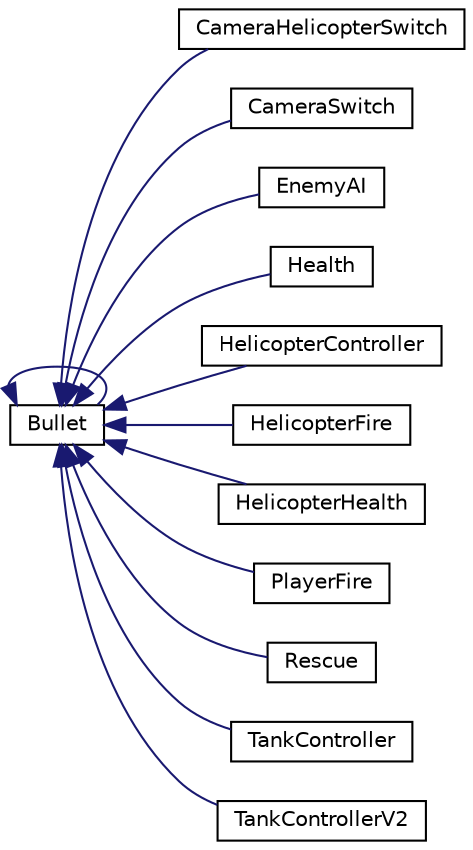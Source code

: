 digraph "Graphical Class Hierarchy"
{
  edge [fontname="Helvetica",fontsize="10",labelfontname="Helvetica",labelfontsize="10"];
  node [fontname="Helvetica",fontsize="10",shape=record];
  rankdir="LR";
  Node0 [label="MonoBehaviour",height=0.2,width=0.4,color="grey75", fillcolor="white", style="filled"];
  Node0 -> Node0 [dir="back",color="midnightblue",fontsize="10",style="solid",fontname="Helvetica"];
  Node0 [label="Bullet",height=0.2,width=0.4,color="black", fillcolor="white", style="filled",URL="$class_bullet.html"];
  Node0 -> Node2 [dir="back",color="midnightblue",fontsize="10",style="solid",fontname="Helvetica"];
  Node2 [label="CameraHelicopterSwitch",height=0.2,width=0.4,color="black", fillcolor="white", style="filled",URL="$class_camera_helicopter_switch.html"];
  Node0 -> Node3 [dir="back",color="midnightblue",fontsize="10",style="solid",fontname="Helvetica"];
  Node3 [label="CameraSwitch",height=0.2,width=0.4,color="black", fillcolor="white", style="filled",URL="$class_camera_switch.html"];
  Node0 -> Node4 [dir="back",color="midnightblue",fontsize="10",style="solid",fontname="Helvetica"];
  Node4 [label="EnemyAI",height=0.2,width=0.4,color="black", fillcolor="white", style="filled",URL="$class_enemy_a_i.html"];
  Node0 -> Node5 [dir="back",color="midnightblue",fontsize="10",style="solid",fontname="Helvetica"];
  Node5 [label="Health",height=0.2,width=0.4,color="black", fillcolor="white", style="filled",URL="$class_health.html"];
  Node0 -> Node6 [dir="back",color="midnightblue",fontsize="10",style="solid",fontname="Helvetica"];
  Node6 [label="HelicopterController",height=0.2,width=0.4,color="black", fillcolor="white", style="filled",URL="$class_helicopter_controller.html"];
  Node0 -> Node7 [dir="back",color="midnightblue",fontsize="10",style="solid",fontname="Helvetica"];
  Node7 [label="HelicopterFire",height=0.2,width=0.4,color="black", fillcolor="white", style="filled",URL="$class_helicopter_fire.html"];
  Node0 -> Node8 [dir="back",color="midnightblue",fontsize="10",style="solid",fontname="Helvetica"];
  Node8 [label="HelicopterHealth",height=0.2,width=0.4,color="black", fillcolor="white", style="filled",URL="$class_helicopter_health.html"];
  Node0 -> Node9 [dir="back",color="midnightblue",fontsize="10",style="solid",fontname="Helvetica"];
  Node9 [label="PlayerFire",height=0.2,width=0.4,color="black", fillcolor="white", style="filled",URL="$class_player_fire.html"];
  Node0 -> Node10 [dir="back",color="midnightblue",fontsize="10",style="solid",fontname="Helvetica"];
  Node10 [label="Rescue",height=0.2,width=0.4,color="black", fillcolor="white", style="filled",URL="$class_rescue.html"];
  Node0 -> Node11 [dir="back",color="midnightblue",fontsize="10",style="solid",fontname="Helvetica"];
  Node11 [label="TankController",height=0.2,width=0.4,color="black", fillcolor="white", style="filled",URL="$class_tank_controller.html"];
  Node0 -> Node12 [dir="back",color="midnightblue",fontsize="10",style="solid",fontname="Helvetica"];
  Node12 [label="TankControllerV2",height=0.2,width=0.4,color="black", fillcolor="white", style="filled",URL="$class_tank_controller_v2.html"];
}
